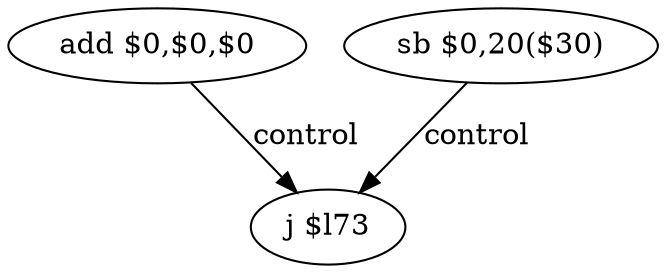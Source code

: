 digraph G1 {
node [shape = ellipse];
i0 [label = "add $0,$0,$0"] ;
i0 ->  i2 [label= "control"];
i2 [label = "j $l73"] ;
i1 [label = "sb $0,20($30)"] ;
i1 ->  i2 [label= "control"];
}
